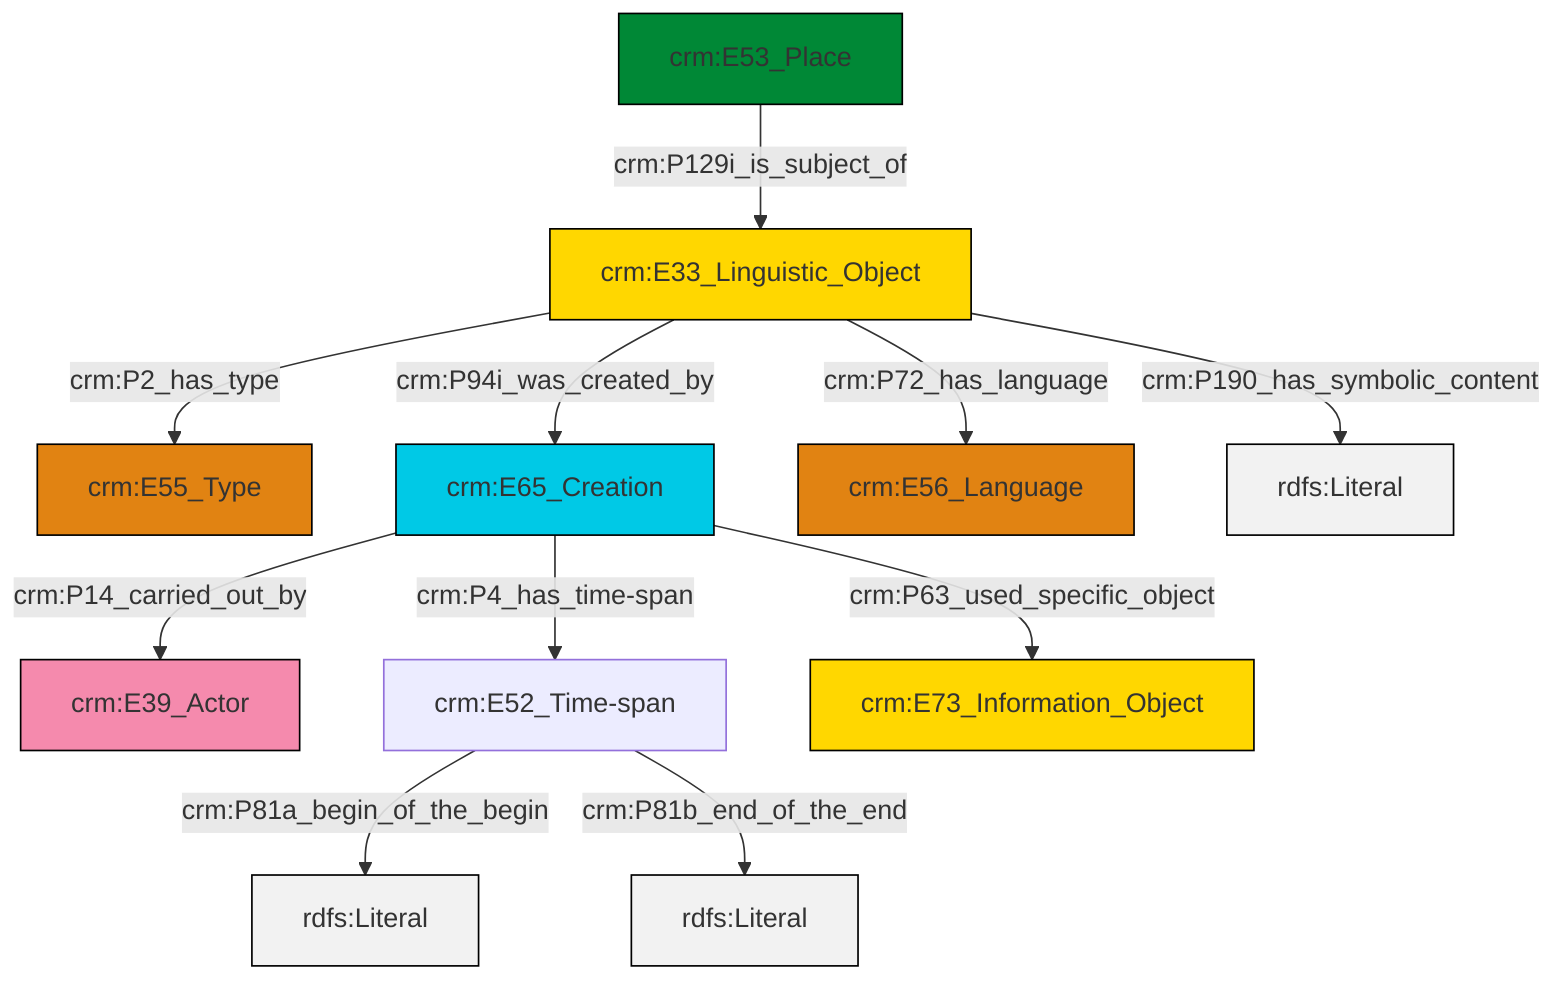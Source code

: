 graph TD
classDef Literal fill:#f2f2f2,stroke:#000000;
classDef CRM_Entity fill:#FFFFFF,stroke:#000000;
classDef Temporal_Entity fill:#00C9E6, stroke:#000000;
classDef Type fill:#E18312, stroke:#000000;
classDef Time-Span fill:#2C9C91, stroke:#000000;
classDef Appellation fill:#FFEB7F, stroke:#000000;
classDef Place fill:#008836, stroke:#000000;
classDef Persistent_Item fill:#B266B2, stroke:#000000;
classDef Conceptual_Object fill:#FFD700, stroke:#000000;
classDef Physical_Thing fill:#D2B48C, stroke:#000000;
classDef Actor fill:#f58aad, stroke:#000000;
classDef PC_Classes fill:#4ce600, stroke:#000000;
classDef Multi fill:#cccccc,stroke:#000000;

6["crm:E33_Linguistic_Object"]:::Conceptual_Object -->|crm:P94i_was_created_by| 7["crm:E65_Creation"]:::Temporal_Entity
7["crm:E65_Creation"]:::Temporal_Entity -->|crm:P4_has_time-span| 8["crm:E52_Time-span"]:::Default
8["crm:E52_Time-span"]:::Default -->|crm:P81a_begin_of_the_begin| 9[rdfs:Literal]:::Literal
6["crm:E33_Linguistic_Object"]:::Conceptual_Object -->|crm:P2_has_type| 2["crm:E55_Type"]:::Type
7["crm:E65_Creation"]:::Temporal_Entity -->|crm:P14_carried_out_by| 0["crm:E39_Actor"]:::Actor
4["crm:E53_Place"]:::Place -->|crm:P129i_is_subject_of| 6["crm:E33_Linguistic_Object"]:::Conceptual_Object
6["crm:E33_Linguistic_Object"]:::Conceptual_Object -->|crm:P72_has_language| 13["crm:E56_Language"]:::Type
6["crm:E33_Linguistic_Object"]:::Conceptual_Object -->|crm:P190_has_symbolic_content| 14[rdfs:Literal]:::Literal
7["crm:E65_Creation"]:::Temporal_Entity -->|crm:P63_used_specific_object| 11["crm:E73_Information_Object"]:::Conceptual_Object
8["crm:E52_Time-span"]:::Default -->|crm:P81b_end_of_the_end| 17[rdfs:Literal]:::Literal
